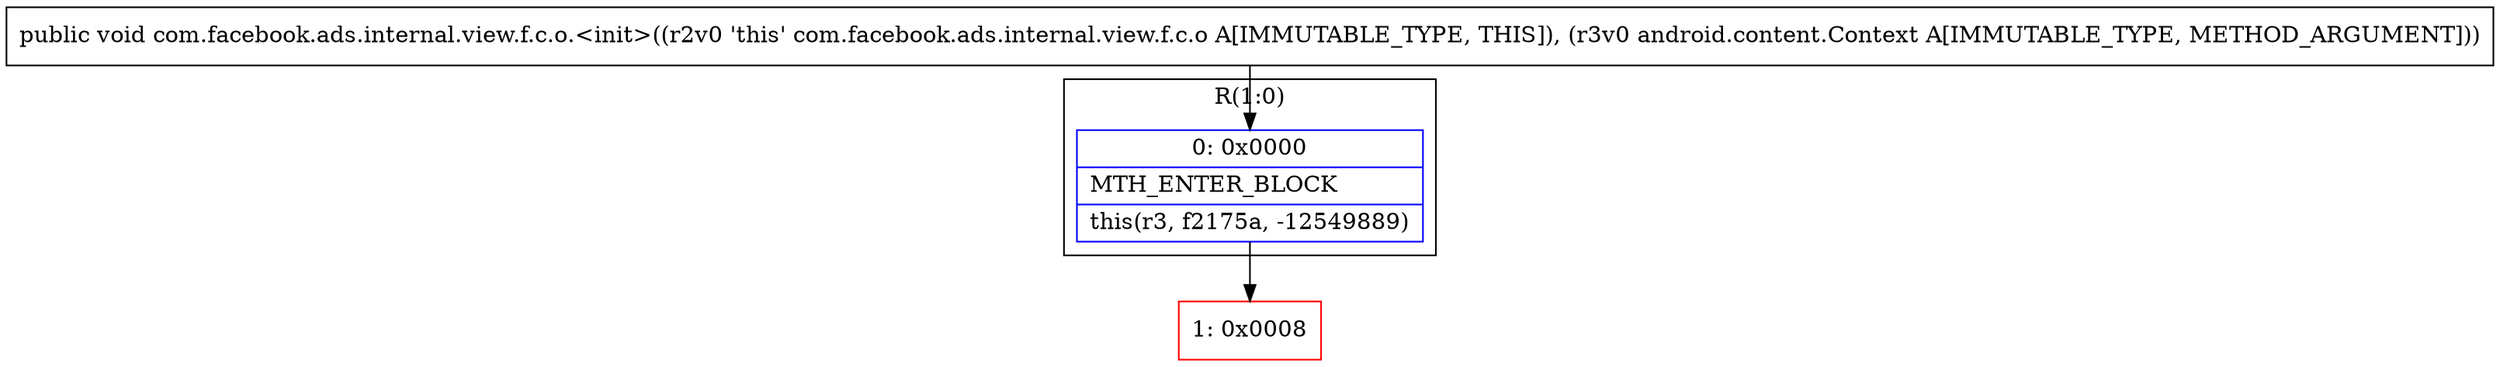 digraph "CFG forcom.facebook.ads.internal.view.f.c.o.\<init\>(Landroid\/content\/Context;)V" {
subgraph cluster_Region_1458885072 {
label = "R(1:0)";
node [shape=record,color=blue];
Node_0 [shape=record,label="{0\:\ 0x0000|MTH_ENTER_BLOCK\l|this(r3, f2175a, \-12549889)\l}"];
}
Node_1 [shape=record,color=red,label="{1\:\ 0x0008}"];
MethodNode[shape=record,label="{public void com.facebook.ads.internal.view.f.c.o.\<init\>((r2v0 'this' com.facebook.ads.internal.view.f.c.o A[IMMUTABLE_TYPE, THIS]), (r3v0 android.content.Context A[IMMUTABLE_TYPE, METHOD_ARGUMENT])) }"];
MethodNode -> Node_0;
Node_0 -> Node_1;
}

